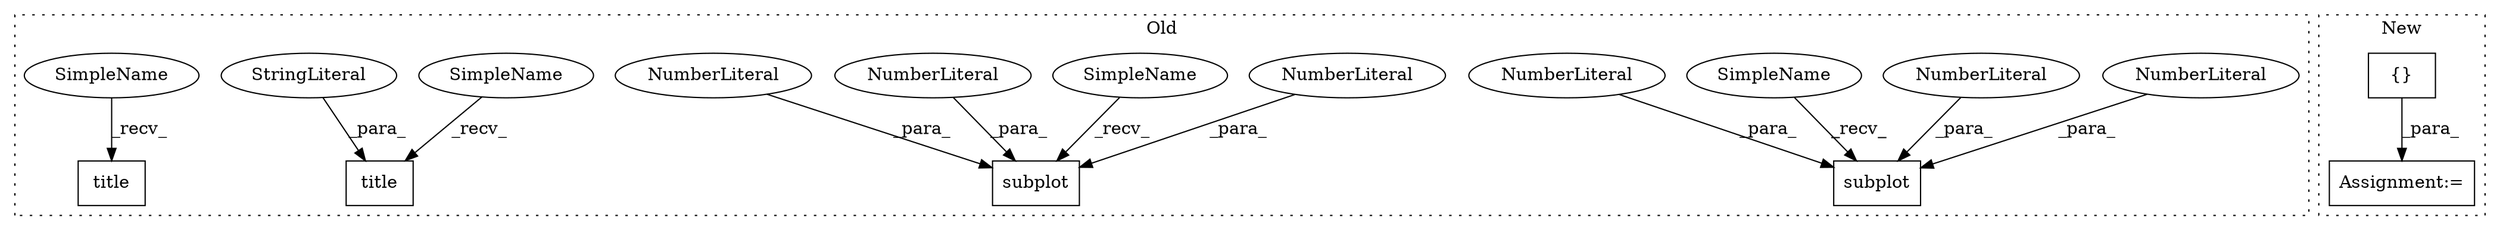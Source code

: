 digraph G {
subgraph cluster0 {
1 [label="subplot" a="32" s="1201,1214" l="8,1" shape="box"];
3 [label="NumberLiteral" a="34" s="1211" l="1" shape="ellipse"];
4 [label="NumberLiteral" a="34" s="1209" l="1" shape="ellipse"];
5 [label="NumberLiteral" a="34" s="1213" l="1" shape="ellipse"];
7 [label="subplot" a="32" s="951,964" l="8,1" shape="box"];
8 [label="NumberLiteral" a="34" s="961" l="1" shape="ellipse"];
9 [label="NumberLiteral" a="34" s="959" l="1" shape="ellipse"];
10 [label="NumberLiteral" a="34" s="963" l="1" shape="ellipse"];
11 [label="title" a="32" s="1000,1016" l="6,1" shape="box"];
12 [label="StringLiteral" a="45" s="1006" l="10" shape="ellipse"];
13 [label="title" a="32" s="1250,1270" l="6,1" shape="box"];
14 [label="SimpleName" a="42" s="945" l="5" shape="ellipse"];
15 [label="SimpleName" a="42" s="994" l="5" shape="ellipse"];
16 [label="SimpleName" a="42" s="1244" l="5" shape="ellipse"];
17 [label="SimpleName" a="42" s="1195" l="5" shape="ellipse"];
label = "Old";
style="dotted";
}
subgraph cluster1 {
2 [label="{}" a="4" s="1653,1721" l="6,2" shape="box"];
6 [label="Assignment:=" a="7" s="1634" l="1" shape="box"];
label = "New";
style="dotted";
}
2 -> 6 [label="_para_"];
3 -> 1 [label="_para_"];
4 -> 1 [label="_para_"];
5 -> 1 [label="_para_"];
8 -> 7 [label="_para_"];
9 -> 7 [label="_para_"];
10 -> 7 [label="_para_"];
12 -> 11 [label="_para_"];
14 -> 7 [label="_recv_"];
15 -> 11 [label="_recv_"];
16 -> 13 [label="_recv_"];
17 -> 1 [label="_recv_"];
}